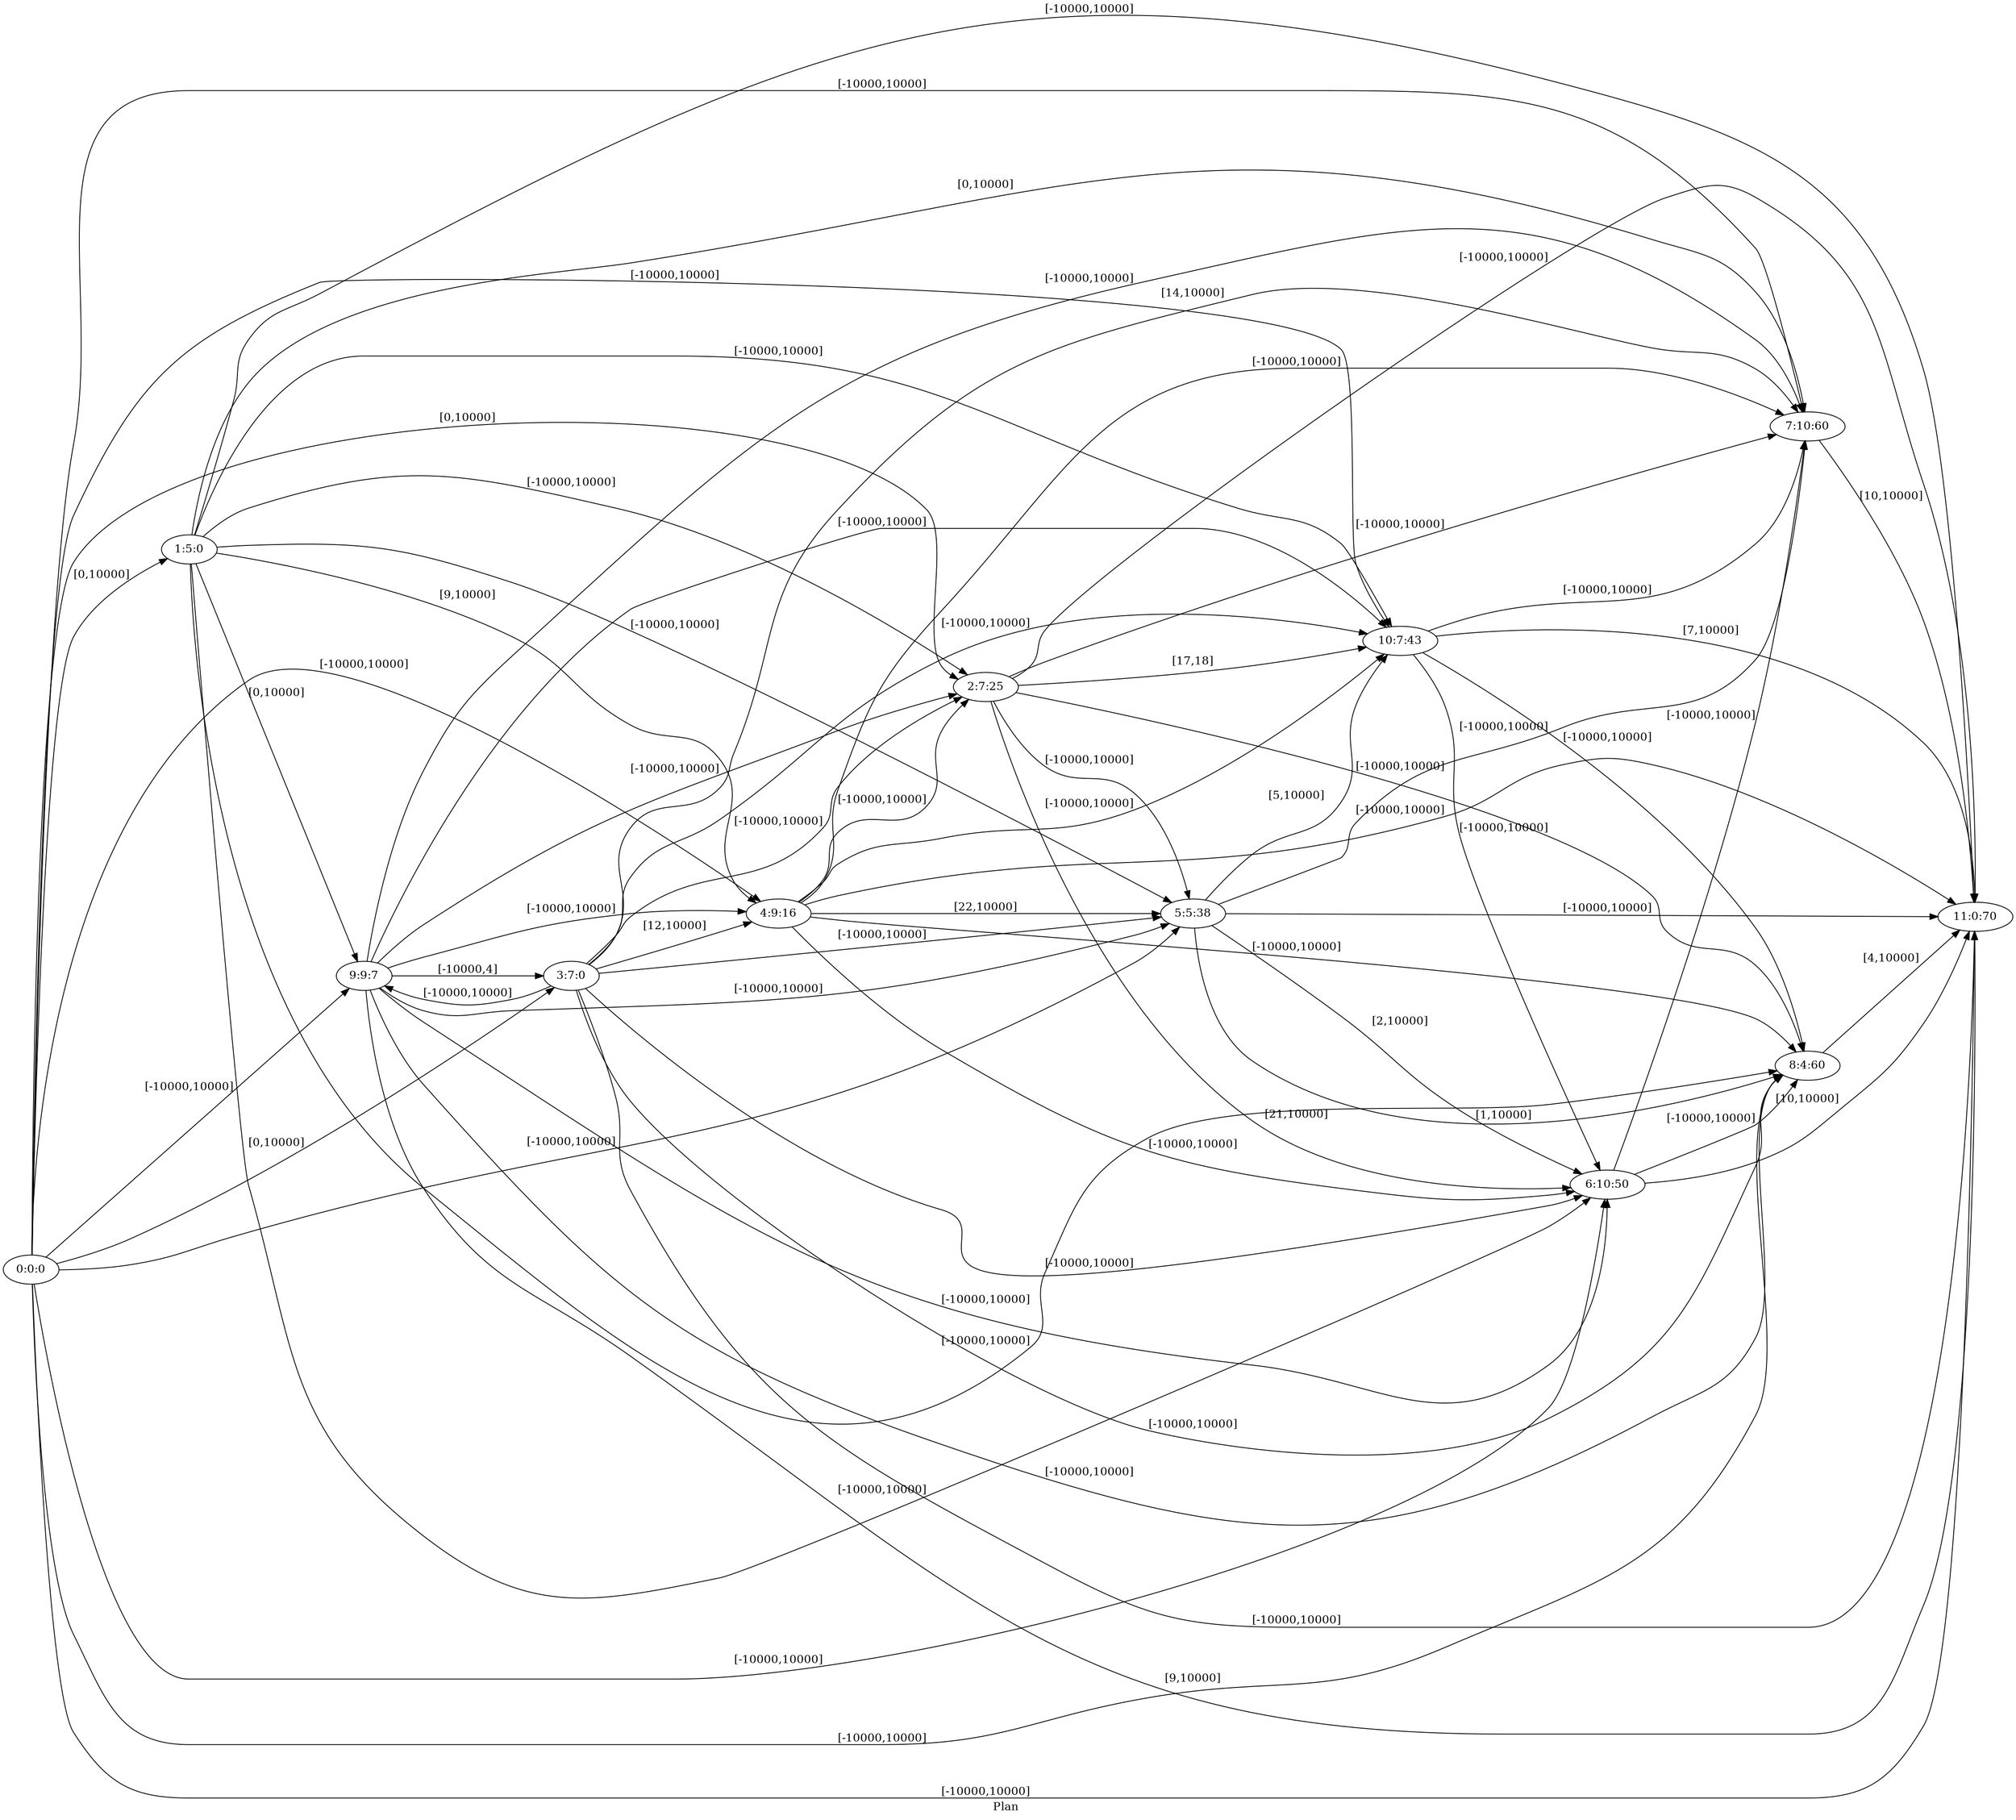 digraph G {
 rankdir = LR;
 nodesep = .45; 
 size = 30;
label="Plan ";
 fldt = 0.673401;
"0:0:0"->"1:5:0"[ label = "[0,10000]"];
"0:0:0"->"2:7:25"[ label = "[0,10000]"];
"0:0:0"->"3:7:0"[ label = "[0,10000]"];
"0:0:0"->"4:9:16"[ label = "[-10000,10000]"];
"0:0:0"->"5:5:38"[ label = "[-10000,10000]"];
"0:0:0"->"6:10:50"[ label = "[-10000,10000]"];
"0:0:0"->"7:10:60"[ label = "[-10000,10000]"];
"0:0:0"->"8:4:60"[ label = "[-10000,10000]"];
"0:0:0"->"9:9:7"[ label = "[-10000,10000]"];
"0:0:0"->"10:7:43"[ label = "[-10000,10000]"];
"0:0:0"->"11:0:70"[ label = "[-10000,10000]"];
"1:5:0"->"2:7:25"[ label = "[-10000,10000]"];
"1:5:0"->"4:9:16"[ label = "[9,10000]"];
"1:5:0"->"5:5:38"[ label = "[-10000,10000]"];
"1:5:0"->"6:10:50"[ label = "[-10000,10000]"];
"1:5:0"->"7:10:60"[ label = "[0,10000]"];
"1:5:0"->"8:4:60"[ label = "[-10000,10000]"];
"1:5:0"->"9:9:7"[ label = "[0,10000]"];
"1:5:0"->"10:7:43"[ label = "[-10000,10000]"];
"1:5:0"->"11:0:70"[ label = "[-10000,10000]"];
"2:7:25"->"5:5:38"[ label = "[-10000,10000]"];
"2:7:25"->"6:10:50"[ label = "[21,10000]"];
"2:7:25"->"7:10:60"[ label = "[-10000,10000]"];
"2:7:25"->"8:4:60"[ label = "[-10000,10000]"];
"2:7:25"->"10:7:43"[ label = "[17,18]"];
"2:7:25"->"11:0:70"[ label = "[-10000,10000]"];
"3:7:0"->"2:7:25"[ label = "[-10000,10000]"];
"3:7:0"->"4:9:16"[ label = "[12,10000]"];
"3:7:0"->"5:5:38"[ label = "[-10000,10000]"];
"3:7:0"->"6:10:50"[ label = "[-10000,10000]"];
"3:7:0"->"7:10:60"[ label = "[14,10000]"];
"3:7:0"->"8:4:60"[ label = "[-10000,10000]"];
"3:7:0"->"9:9:7"[ label = "[-10000,10000]"];
"3:7:0"->"10:7:43"[ label = "[-10000,10000]"];
"3:7:0"->"11:0:70"[ label = "[-10000,10000]"];
"4:9:16"->"2:7:25"[ label = "[-10000,10000]"];
"4:9:16"->"5:5:38"[ label = "[22,10000]"];
"4:9:16"->"6:10:50"[ label = "[-10000,10000]"];
"4:9:16"->"7:10:60"[ label = "[-10000,10000]"];
"4:9:16"->"8:4:60"[ label = "[-10000,10000]"];
"4:9:16"->"10:7:43"[ label = "[-10000,10000]"];
"4:9:16"->"11:0:70"[ label = "[-10000,10000]"];
"5:5:38"->"6:10:50"[ label = "[2,10000]"];
"5:5:38"->"7:10:60"[ label = "[-10000,10000]"];
"5:5:38"->"8:4:60"[ label = "[1,10000]"];
"5:5:38"->"10:7:43"[ label = "[5,10000]"];
"5:5:38"->"11:0:70"[ label = "[-10000,10000]"];
"6:10:50"->"7:10:60"[ label = "[-10000,10000]"];
"6:10:50"->"8:4:60"[ label = "[-10000,10000]"];
"6:10:50"->"11:0:70"[ label = "[10,10000]"];
"7:10:60"->"11:0:70"[ label = "[10,10000]"];
"8:4:60"->"11:0:70"[ label = "[4,10000]"];
"9:9:7"->"2:7:25"[ label = "[-10000,10000]"];
"9:9:7"->"3:7:0"[ label = "[-10000,4]"];
"9:9:7"->"4:9:16"[ label = "[-10000,10000]"];
"9:9:7"->"5:5:38"[ label = "[-10000,10000]"];
"9:9:7"->"6:10:50"[ label = "[-10000,10000]"];
"9:9:7"->"7:10:60"[ label = "[-10000,10000]"];
"9:9:7"->"8:4:60"[ label = "[-10000,10000]"];
"9:9:7"->"10:7:43"[ label = "[-10000,10000]"];
"9:9:7"->"11:0:70"[ label = "[9,10000]"];
"10:7:43"->"6:10:50"[ label = "[-10000,10000]"];
"10:7:43"->"7:10:60"[ label = "[-10000,10000]"];
"10:7:43"->"8:4:60"[ label = "[-10000,10000]"];
"10:7:43"->"11:0:70"[ label = "[7,10000]"];
}
